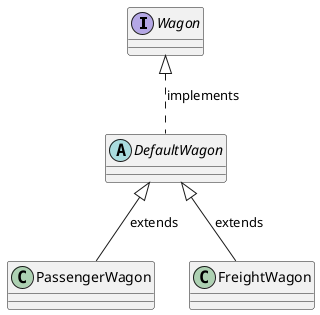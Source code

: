 @startuml
'https://plantuml.com/class-diagram

scale 1.0

interface Wagon
abstract DefaultWagon
class PassengerWagon
class FreightWagon

Wagon <|.. DefaultWagon          : implements
DefaultWagon <|-- PassengerWagon : extends
DefaultWagon <|-- FreightWagon   : extends

@enduml